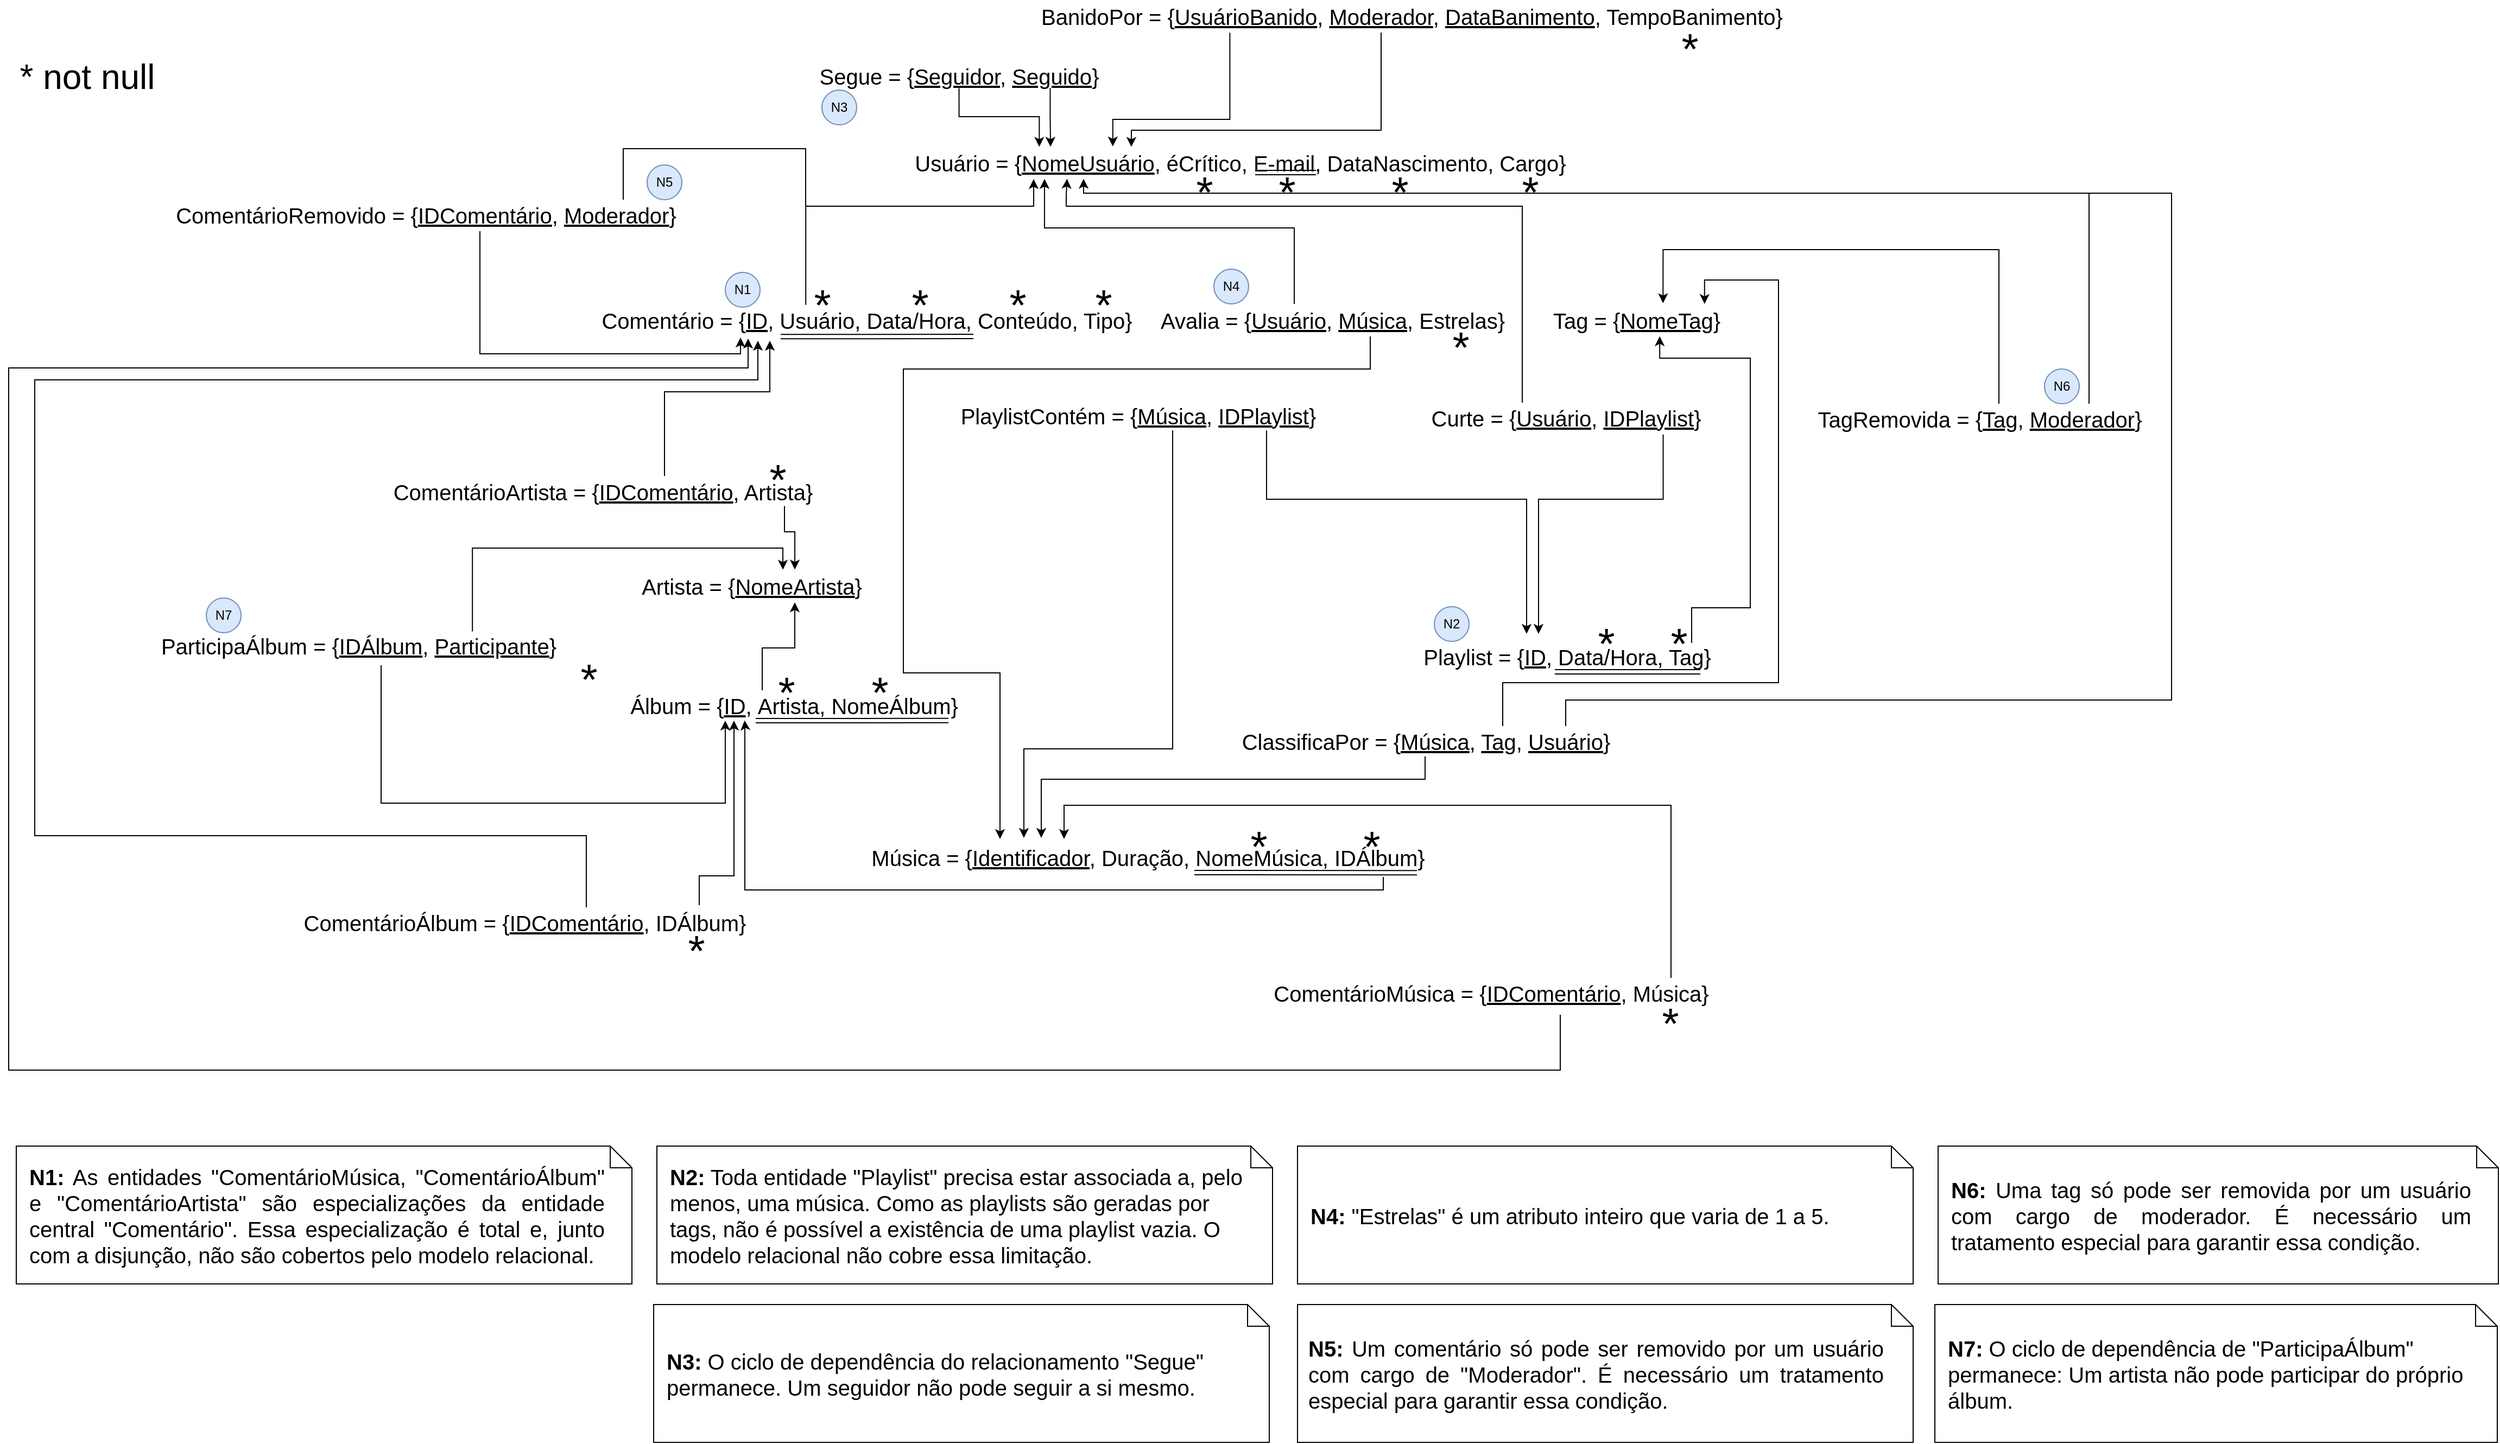 <mxfile version="20.0.1" type="device"><diagram id="uBIwDoEW6npyJiQwNYyA" name="Page-1"><mxGraphModel dx="1254" dy="239" grid="0" gridSize="10" guides="1" tooltips="1" connect="1" arrows="1" fold="1" page="1" pageScale="1" pageWidth="827" pageHeight="1169" math="0" shadow="0"><root><mxCell id="0"/><mxCell id="1" parent="0"/><mxCell id="7VjOKIPXhmHWfeDFrpkA-3" style="edgeStyle=orthogonalEdgeStyle;rounded=0;orthogonalLoop=1;jettySize=auto;html=1;entryX=0.197;entryY=0.007;entryDx=0;entryDy=0;entryPerimeter=0;fontSize=20;exitX=0.501;exitY=1.06;exitDx=0;exitDy=0;exitPerimeter=0;" parent="1" source="7VjOKIPXhmHWfeDFrpkA-1" target="7VjOKIPXhmHWfeDFrpkA-2" edge="1"><mxGeometry relative="1" as="geometry"/></mxCell><mxCell id="7VjOKIPXhmHWfeDFrpkA-4" style="edgeStyle=orthogonalEdgeStyle;rounded=0;orthogonalLoop=1;jettySize=auto;html=1;entryX=0.214;entryY=0.007;entryDx=0;entryDy=0;entryPerimeter=0;fontSize=20;exitX=0.812;exitY=1.059;exitDx=0;exitDy=0;exitPerimeter=0;" parent="1" source="7VjOKIPXhmHWfeDFrpkA-1" target="7VjOKIPXhmHWfeDFrpkA-2" edge="1"><mxGeometry relative="1" as="geometry"/></mxCell><mxCell id="7VjOKIPXhmHWfeDFrpkA-1" value="&lt;font style=&quot;font-size: 20px;&quot;&gt;Segue = {&lt;u&gt;Seguidor&lt;/u&gt;, &lt;u&gt;Seguido&lt;/u&gt;}&lt;/font&gt;" style="text;html=1;align=center;verticalAlign=middle;resizable=0;points=[];autosize=1;strokeColor=none;fillColor=none;" parent="1" vertex="1"><mxGeometry x="6" y="120" width="270" height="20" as="geometry"/></mxCell><mxCell id="7VjOKIPXhmHWfeDFrpkA-2" value="&lt;div&gt;Usuário = {&lt;u&gt;NomeUsuário&lt;/u&gt;, éCrítico, E-mail, DataNascimento, Cargo}&lt;/div&gt;" style="text;html=1;align=center;verticalAlign=middle;resizable=0;points=[];autosize=1;strokeColor=none;fillColor=none;fontSize=20;" parent="1" vertex="1"><mxGeometry x="95" y="195" width="610" height="30" as="geometry"/></mxCell><mxCell id="7VjOKIPXhmHWfeDFrpkA-5" value="" style="endArrow=none;html=1;rounded=0;fontSize=20;shape=link;" parent="1" edge="1"><mxGeometry width="50" height="50" relative="1" as="geometry"><mxPoint x="414" y="219" as="sourcePoint"/><mxPoint x="470" y="219" as="targetPoint"/></mxGeometry></mxCell><mxCell id="7VjOKIPXhmHWfeDFrpkA-11" style="edgeStyle=orthogonalEdgeStyle;rounded=0;orthogonalLoop=1;jettySize=auto;html=1;fontSize=20;exitX=0.261;exitY=1.005;exitDx=0;exitDy=0;exitPerimeter=0;entryX=0.308;entryY=-0.003;entryDx=0;entryDy=0;entryPerimeter=0;" parent="1" source="7VjOKIPXhmHWfeDFrpkA-10" target="7VjOKIPXhmHWfeDFrpkA-2" edge="1"><mxGeometry relative="1" as="geometry"><mxPoint x="283" y="180" as="targetPoint"/><mxPoint x="390" y="95" as="sourcePoint"/><Array as="points"><mxPoint x="391" y="170"/><mxPoint x="283" y="170"/></Array></mxGeometry></mxCell><mxCell id="7VjOKIPXhmHWfeDFrpkA-12" style="edgeStyle=orthogonalEdgeStyle;rounded=0;orthogonalLoop=1;jettySize=auto;html=1;fontSize=20;exitX=0.46;exitY=0.998;exitDx=0;exitDy=0;exitPerimeter=0;entryX=0.336;entryY=0.01;entryDx=0;entryDy=0;entryPerimeter=0;" parent="1" source="7VjOKIPXhmHWfeDFrpkA-10" target="7VjOKIPXhmHWfeDFrpkA-2" edge="1"><mxGeometry relative="1" as="geometry"><mxPoint x="468.286" y="141.286" as="targetPoint"/><Array as="points"><mxPoint x="530" y="180"/><mxPoint x="300" y="180"/></Array></mxGeometry></mxCell><mxCell id="7VjOKIPXhmHWfeDFrpkA-10" value="BanidoPor = {&lt;u&gt;UsuárioBanido&lt;/u&gt;, &lt;u&gt;Moderador&lt;/u&gt;, &lt;u&gt;DataBanimento&lt;/u&gt;, TempoBanimento}" style="text;html=1;align=center;verticalAlign=middle;resizable=0;points=[];autosize=1;strokeColor=none;fillColor=none;fontSize=20;" parent="1" vertex="1"><mxGeometry x="208" y="60" width="700" height="30" as="geometry"/></mxCell><mxCell id="7VjOKIPXhmHWfeDFrpkA-14" value="" style="edgeStyle=orthogonalEdgeStyle;rounded=0;orthogonalLoop=1;jettySize=auto;html=1;fontSize=20;exitX=0.389;exitY=-0.006;exitDx=0;exitDy=0;exitPerimeter=0;strokeColor=#000000;fillColor=#000000;" parent="1" source="7VjOKIPXhmHWfeDFrpkA-13" target="7VjOKIPXhmHWfeDFrpkA-2" edge="1"><mxGeometry relative="1" as="geometry"><Array as="points"><mxPoint y="250"/><mxPoint x="210" y="250"/></Array></mxGeometry></mxCell><mxCell id="7VjOKIPXhmHWfeDFrpkA-13" value="Comentário = {&lt;u&gt;ID&lt;/u&gt;,&amp;nbsp;Usuário, Data/Hora, Conteúdo, Tipo}" style="text;html=1;align=center;verticalAlign=middle;resizable=0;points=[];autosize=1;strokeColor=none;fillColor=none;fontSize=20;" parent="1" vertex="1"><mxGeometry x="-194" y="341" width="499" height="28" as="geometry"/></mxCell><mxCell id="7VjOKIPXhmHWfeDFrpkA-16" value="" style="edgeStyle=orthogonalEdgeStyle;rounded=0;orthogonalLoop=1;jettySize=auto;html=1;fontSize=20;entryX=0.206;entryY=0.998;entryDx=0;entryDy=0;entryPerimeter=0;" parent="1" source="7VjOKIPXhmHWfeDFrpkA-15" target="7VjOKIPXhmHWfeDFrpkA-2" edge="1"><mxGeometry relative="1" as="geometry"><Array as="points"><mxPoint x="450" y="270"/><mxPoint x="220" y="270"/><mxPoint x="220" y="225"/></Array></mxGeometry></mxCell><mxCell id="7VjOKIPXhmHWfeDFrpkA-48" style="edgeStyle=orthogonalEdgeStyle;rounded=0;orthogonalLoop=1;jettySize=auto;html=1;fontSize=20;strokeColor=#000000;fillColor=#000000;" parent="1" source="7VjOKIPXhmHWfeDFrpkA-15" edge="1"><mxGeometry relative="1" as="geometry"><mxPoint x="179" y="833" as="targetPoint"/><Array as="points"><mxPoint x="520" y="400"/><mxPoint x="90" y="400"/><mxPoint x="90" y="680"/><mxPoint x="179" y="680"/><mxPoint x="179" y="823"/></Array></mxGeometry></mxCell><mxCell id="7VjOKIPXhmHWfeDFrpkA-15" value="Avalia = {&lt;u&gt;Usuário&lt;/u&gt;, &lt;u&gt;Música&lt;/u&gt;, Estrelas}" style="text;html=1;align=center;verticalAlign=middle;resizable=0;points=[];autosize=1;strokeColor=none;fillColor=none;fontSize=20;" parent="1" vertex="1"><mxGeometry x="320" y="340" width="330" height="30" as="geometry"/></mxCell><mxCell id="7VjOKIPXhmHWfeDFrpkA-18" value="Tag = {&lt;u&gt;NomeTag&lt;/u&gt;}" style="text;html=1;align=center;verticalAlign=middle;resizable=0;points=[];autosize=1;strokeColor=none;fillColor=none;fontSize=20;" parent="1" vertex="1"><mxGeometry x="680" y="340" width="170" height="30" as="geometry"/></mxCell><mxCell id="7VjOKIPXhmHWfeDFrpkA-33" value="" style="edgeStyle=orthogonalEdgeStyle;rounded=0;orthogonalLoop=1;jettySize=auto;html=1;fontSize=20;strokeColor=#000000;fillColor=#000000;entryX=0.239;entryY=0.993;entryDx=0;entryDy=0;entryPerimeter=0;" parent="1" source="7VjOKIPXhmHWfeDFrpkA-21" target="7VjOKIPXhmHWfeDFrpkA-2" edge="1"><mxGeometry relative="1" as="geometry"><mxPoint x="530" y="240" as="targetPoint"/><Array as="points"><mxPoint x="660" y="250"/><mxPoint x="240" y="250"/><mxPoint x="240" y="240"/><mxPoint x="241" y="240"/></Array></mxGeometry></mxCell><mxCell id="7VjOKIPXhmHWfeDFrpkA-21" value="Curte = {&lt;u&gt;Usuário&lt;/u&gt;, &lt;u&gt;IDPlaylist&lt;/u&gt;}" style="text;html=1;align=center;verticalAlign=middle;resizable=0;points=[];autosize=1;strokeColor=none;fillColor=none;fontSize=20;" parent="1" vertex="1"><mxGeometry x="571" y="431" width="258" height="28" as="geometry"/></mxCell><mxCell id="7VjOKIPXhmHWfeDFrpkA-23" value="" style="edgeStyle=orthogonalEdgeStyle;rounded=0;orthogonalLoop=1;jettySize=auto;html=1;fontSize=20;strokeColor=#000000;fillColor=#000000;entryX=0.627;entryY=0.995;entryDx=0;entryDy=0;entryPerimeter=0;exitX=0.92;exitY=0.049;exitDx=0;exitDy=0;exitPerimeter=0;" parent="1" source="7VjOKIPXhmHWfeDFrpkA-22" target="7VjOKIPXhmHWfeDFrpkA-18" edge="1"><mxGeometry relative="1" as="geometry"><mxPoint x="780" y="370" as="targetPoint"/><Array as="points"><mxPoint x="816" y="620"/><mxPoint x="870" y="620"/><mxPoint x="870" y="390"/><mxPoint x="787" y="390"/></Array></mxGeometry></mxCell><mxCell id="7VjOKIPXhmHWfeDFrpkA-22" value="Playlist = {&lt;u&gt;ID&lt;/u&gt;, Data/Hora, Tag}" style="text;html=1;align=center;verticalAlign=middle;resizable=0;points=[];autosize=1;strokeColor=none;fillColor=none;fontSize=20;" parent="1" vertex="1"><mxGeometry x="563" y="651" width="275" height="28" as="geometry"/></mxCell><mxCell id="7VjOKIPXhmHWfeDFrpkA-29" style="edgeStyle=orthogonalEdgeStyle;rounded=0;orthogonalLoop=1;jettySize=auto;html=1;exitX=0.848;exitY=1.048;exitDx=0;exitDy=0;exitPerimeter=0;fontSize=20;strokeColor=#000000;fillColor=#000000;" parent="1" source="7VjOKIPXhmHWfeDFrpkA-21" edge="1"><mxGeometry relative="1" as="geometry"><mxPoint x="790" y="465.5" as="sourcePoint"/><mxPoint x="675" y="644" as="targetPoint"/><Array as="points"><mxPoint x="790" y="520"/><mxPoint x="675" y="520"/><mxPoint x="675" y="642"/></Array></mxGeometry></mxCell><mxCell id="7VjOKIPXhmHWfeDFrpkA-49" style="edgeStyle=orthogonalEdgeStyle;rounded=0;orthogonalLoop=1;jettySize=auto;html=1;fontSize=20;strokeColor=#000000;fillColor=#000000;" parent="1" source="7VjOKIPXhmHWfeDFrpkA-34" edge="1"><mxGeometry relative="1" as="geometry"><Array as="points"><mxPoint x="338" y="750"/><mxPoint x="201" y="750"/></Array><mxPoint x="201" y="832" as="targetPoint"/></mxGeometry></mxCell><mxCell id="7VjOKIPXhmHWfeDFrpkA-34" value="PlaylistContém = {&lt;u&gt;Música,&lt;/u&gt;&amp;nbsp;&lt;u&gt;IDPlaylist&lt;/u&gt;}" style="text;html=1;align=center;verticalAlign=middle;resizable=0;points=[];autosize=1;strokeColor=none;fillColor=none;fontSize=20;" parent="1" vertex="1"><mxGeometry x="137" y="428.5" width="337" height="28" as="geometry"/></mxCell><mxCell id="7VjOKIPXhmHWfeDFrpkA-36" style="edgeStyle=orthogonalEdgeStyle;rounded=0;orthogonalLoop=1;jettySize=auto;html=1;fontSize=20;strokeColor=#000000;fillColor=#000000;exitX=0.853;exitY=1.003;exitDx=0;exitDy=0;exitPerimeter=0;" parent="1" source="7VjOKIPXhmHWfeDFrpkA-34" edge="1"><mxGeometry relative="1" as="geometry"><Array as="points"><mxPoint x="424" y="520"/><mxPoint x="664" y="520"/><mxPoint x="664" y="644"/></Array><mxPoint x="425" y="462.5" as="sourcePoint"/><mxPoint x="664" y="644" as="targetPoint"/></mxGeometry></mxCell><mxCell id="7VjOKIPXhmHWfeDFrpkA-37" value="Artista = {&lt;u&gt;NomeArtista&lt;/u&gt;}" style="text;html=1;align=center;verticalAlign=middle;resizable=0;points=[];autosize=1;strokeColor=none;fillColor=none;fontSize=20;" parent="1" vertex="1"><mxGeometry x="-160" y="585" width="220" height="30" as="geometry"/></mxCell><mxCell id="7VjOKIPXhmHWfeDFrpkA-40" style="edgeStyle=orthogonalEdgeStyle;rounded=0;orthogonalLoop=1;jettySize=auto;html=1;fontSize=20;strokeColor=#000000;fillColor=#000000;" parent="1" source="7VjOKIPXhmHWfeDFrpkA-38" target="7VjOKIPXhmHWfeDFrpkA-37" edge="1"><mxGeometry relative="1" as="geometry"><Array as="points"><mxPoint x="-40" y="657"/><mxPoint x="-10" y="657"/></Array></mxGeometry></mxCell><mxCell id="7VjOKIPXhmHWfeDFrpkA-38" value="Álbum = {&lt;u&gt;ID&lt;/u&gt;,&amp;nbsp;Artista, NomeÁlbum}" style="text;html=1;align=center;verticalAlign=middle;resizable=0;points=[];autosize=1;strokeColor=none;fillColor=none;fontSize=20;" parent="1" vertex="1"><mxGeometry x="-167" y="696" width="311" height="28" as="geometry"/></mxCell><mxCell id="7VjOKIPXhmHWfeDFrpkA-41" value="Música = {&lt;u&gt;Identificador,&lt;/u&gt; Duração, NomeMúsica, IDÁlbum}" style="text;html=1;align=center;verticalAlign=middle;resizable=0;points=[];autosize=1;strokeColor=none;fillColor=none;fontSize=20;" parent="1" vertex="1"><mxGeometry x="55" y="836" width="520" height="28" as="geometry"/></mxCell><mxCell id="7VjOKIPXhmHWfeDFrpkA-44" style="edgeStyle=orthogonalEdgeStyle;rounded=0;orthogonalLoop=1;jettySize=auto;html=1;fontSize=20;strokeColor=#000000;fillColor=#000000;entryX=0.356;entryY=0.994;entryDx=0;entryDy=0;entryPerimeter=0;" parent="1" target="7VjOKIPXhmHWfeDFrpkA-38" edge="1"><mxGeometry relative="1" as="geometry"><Array as="points"><mxPoint x="532" y="880"/><mxPoint x="-56" y="880"/><mxPoint x="-56" y="727"/><mxPoint x="-56" y="727"/></Array><mxPoint x="532" y="868" as="sourcePoint"/><mxPoint x="-56" y="726" as="targetPoint"/></mxGeometry></mxCell><mxCell id="7VjOKIPXhmHWfeDFrpkA-45" value="" style="endArrow=none;html=1;rounded=0;fontSize=20;shape=link;entryX=0.977;entryY=1.005;entryDx=0;entryDy=0;entryPerimeter=0;" parent="1" edge="1" target="7VjOKIPXhmHWfeDFrpkA-41"><mxGeometry width="50" height="50" relative="1" as="geometry"><mxPoint x="358" y="864" as="sourcePoint"/><mxPoint x="515" y="864" as="targetPoint"/></mxGeometry></mxCell><mxCell id="7VjOKIPXhmHWfeDFrpkA-61" style="edgeStyle=elbowEdgeStyle;rounded=0;orthogonalLoop=1;jettySize=auto;elbow=vertical;html=1;entryX=0.682;entryY=-0.009;entryDx=0;entryDy=0;entryPerimeter=0;fontSize=20;strokeColor=#000000;fillColor=#000000;exitX=0.923;exitY=0.993;exitDx=0;exitDy=0;exitPerimeter=0;" parent="1" source="7VjOKIPXhmHWfeDFrpkA-50" target="7VjOKIPXhmHWfeDFrpkA-37" edge="1"><mxGeometry relative="1" as="geometry"><Array as="points"><mxPoint y="550"/></Array></mxGeometry></mxCell><mxCell id="7VjOKIPXhmHWfeDFrpkA-50" value="ComentárioArtista = {&lt;u&gt;IDComentário&lt;/u&gt;, Artista}" style="text;html=1;align=center;verticalAlign=middle;resizable=0;points=[];autosize=1;strokeColor=none;fillColor=none;fontSize=20;" parent="1" vertex="1"><mxGeometry x="-385" y="498.5" width="396" height="28" as="geometry"/></mxCell><mxCell id="7VjOKIPXhmHWfeDFrpkA-54" style="rounded=0;orthogonalLoop=1;jettySize=auto;html=1;fontSize=20;strokeColor=#000000;fillColor=#000000;elbow=vertical;edgeStyle=orthogonalEdgeStyle;" parent="1" source="7VjOKIPXhmHWfeDFrpkA-50" edge="1"><mxGeometry relative="1" as="geometry"><mxPoint x="-33" y="374" as="targetPoint"/><Array as="points"><mxPoint x="-130" y="421"/><mxPoint x="-33" y="421"/></Array><mxPoint x="-131" y="500" as="sourcePoint"/></mxGeometry></mxCell><mxCell id="7VjOKIPXhmHWfeDFrpkA-55" value="ComentárioÁlbum = {&lt;u&gt;IDComentário&lt;/u&gt;, IDÁlbum}" style="text;html=1;align=center;verticalAlign=middle;resizable=0;points=[];autosize=1;strokeColor=none;fillColor=none;fontSize=20;" parent="1" vertex="1"><mxGeometry x="-468" y="896" width="417" height="28" as="geometry"/></mxCell><mxCell id="7VjOKIPXhmHWfeDFrpkA-57" style="edgeStyle=orthogonalEdgeStyle;rounded=0;orthogonalLoop=1;jettySize=auto;html=1;fontSize=20;strokeColor=#000000;fillColor=#000000;" parent="1" target="7VjOKIPXhmHWfeDFrpkA-38" edge="1"><mxGeometry relative="1" as="geometry"><mxPoint x="-98" y="894" as="sourcePoint"/><mxPoint x="2.92" y="735.11" as="targetPoint"/><Array as="points"><mxPoint x="-98" y="867"/><mxPoint x="-66" y="867"/></Array></mxGeometry></mxCell><mxCell id="7VjOKIPXhmHWfeDFrpkA-59" style="edgeStyle=orthogonalEdgeStyle;rounded=0;orthogonalLoop=1;jettySize=auto;html=1;fontSize=20;strokeColor=#000000;fillColor=#000000;" parent="1" source="7VjOKIPXhmHWfeDFrpkA-55" edge="1"><mxGeometry relative="1" as="geometry"><mxPoint x="-44" y="374" as="targetPoint"/><Array as="points"><mxPoint x="-202" y="830"/><mxPoint x="-710" y="830"/><mxPoint x="-710" y="410"/><mxPoint x="-44" y="410"/></Array><mxPoint x="-202" y="890" as="sourcePoint"/></mxGeometry></mxCell><mxCell id="7VjOKIPXhmHWfeDFrpkA-66" style="edgeStyle=orthogonalEdgeStyle;rounded=0;orthogonalLoop=1;jettySize=auto;elbow=vertical;html=1;fontSize=20;strokeColor=#000000;fillColor=#000000;exitX=0.781;exitY=0.028;exitDx=0;exitDy=0;exitPerimeter=0;entryX=0.632;entryY=-0.003;entryDx=0;entryDy=0;entryPerimeter=0;" parent="1" source="7VjOKIPXhmHWfeDFrpkA-62" target="7VjOKIPXhmHWfeDFrpkA-37" edge="1"><mxGeometry relative="1" as="geometry"><mxPoint x="-120" y="530.0" as="targetPoint"/><Array as="points"><mxPoint x="-307" y="565"/><mxPoint x="-21" y="565"/></Array></mxGeometry></mxCell><mxCell id="7VjOKIPXhmHWfeDFrpkA-62" value="ParticipaÁlbum = {&lt;u&gt;IDÁlbum&lt;/u&gt;, &lt;u&gt;Participante&lt;/u&gt;}" style="text;html=1;align=center;verticalAlign=middle;resizable=0;points=[];autosize=1;strokeColor=none;fillColor=none;fontSize=20;" parent="1" vertex="1"><mxGeometry x="-599" y="641" width="374" height="28" as="geometry"/></mxCell><mxCell id="7VjOKIPXhmHWfeDFrpkA-65" style="edgeStyle=elbowEdgeStyle;rounded=0;orthogonalLoop=1;jettySize=auto;elbow=vertical;html=1;entryX=0.299;entryY=0.999;entryDx=0;entryDy=0;entryPerimeter=0;fontSize=20;strokeColor=#000000;fillColor=#000000;" parent="1" target="7VjOKIPXhmHWfeDFrpkA-38" edge="1"><mxGeometry relative="1" as="geometry"><Array as="points"><mxPoint x="-200" y="800"/></Array><mxPoint x="-391" y="673" as="sourcePoint"/><mxPoint x="-11.36" y="734.67" as="targetPoint"/></mxGeometry></mxCell><mxCell id="7VjOKIPXhmHWfeDFrpkA-69" style="edgeStyle=orthogonalEdgeStyle;rounded=0;orthogonalLoop=1;jettySize=auto;elbow=vertical;html=1;fontSize=20;strokeColor=#000000;fillColor=#000000;" parent="1" source="7VjOKIPXhmHWfeDFrpkA-68" edge="1"><mxGeometry relative="1" as="geometry"><Array as="points"><mxPoint x="797" y="802"/><mxPoint x="238" y="802"/></Array><mxPoint x="238" y="833" as="targetPoint"/></mxGeometry></mxCell><mxCell id="7VjOKIPXhmHWfeDFrpkA-68" value="ComentárioMúsica = {&lt;u&gt;IDComentário&lt;/u&gt;, Música}" style="text;html=1;align=center;verticalAlign=middle;resizable=0;points=[];autosize=1;strokeColor=none;fillColor=none;fontSize=20;" parent="1" vertex="1"><mxGeometry x="425" y="961" width="411" height="28" as="geometry"/></mxCell><mxCell id="7VjOKIPXhmHWfeDFrpkA-76" style="edgeStyle=orthogonalEdgeStyle;rounded=0;orthogonalLoop=1;jettySize=auto;elbow=vertical;html=1;fontSize=20;strokeColor=#000000;fillColor=#000000;" parent="1" edge="1"><mxGeometry relative="1" as="geometry"><mxPoint x="-53" y="372" as="targetPoint"/><Array as="points"><mxPoint x="695" y="1046"/><mxPoint x="-734" y="1046"/><mxPoint x="-734" y="399"/><mxPoint x="-53" y="399"/><mxPoint x="-53" y="373"/></Array><mxPoint x="695" y="995" as="sourcePoint"/></mxGeometry></mxCell><mxCell id="7VjOKIPXhmHWfeDFrpkA-81" style="edgeStyle=orthogonalEdgeStyle;rounded=0;orthogonalLoop=1;jettySize=auto;html=1;fontSize=20;strokeColor=#000000;fillColor=#000000;elbow=vertical;" parent="1" source="7VjOKIPXhmHWfeDFrpkA-80" edge="1"><mxGeometry relative="1" as="geometry"><mxPoint x="217" y="832" as="targetPoint"/><Array as="points"><mxPoint x="571" y="778"/><mxPoint x="217" y="778"/><mxPoint x="217" y="800"/></Array></mxGeometry></mxCell><mxCell id="7VjOKIPXhmHWfeDFrpkA-82" style="edgeStyle=orthogonalEdgeStyle;rounded=0;orthogonalLoop=1;jettySize=auto;html=1;fontSize=20;strokeColor=#000000;fillColor=#000000;elbow=vertical;entryX=0.87;entryY=0.001;entryDx=0;entryDy=0;entryPerimeter=0;" parent="1" source="7VjOKIPXhmHWfeDFrpkA-80" target="7VjOKIPXhmHWfeDFrpkA-18" edge="1"><mxGeometry relative="1" as="geometry"><mxPoint x="828" y="337" as="targetPoint"/><Array as="points"><mxPoint x="642" y="689"/><mxPoint x="896" y="689"/><mxPoint x="896" y="318"/><mxPoint x="828" y="318"/></Array></mxGeometry></mxCell><mxCell id="7VjOKIPXhmHWfeDFrpkA-85" value="" style="edgeStyle=orthogonalEdgeStyle;rounded=0;jumpStyle=arc;jumpSize=20;orthogonalLoop=1;jettySize=auto;html=1;fontSize=20;strokeColor=#000000;fillColor=#000000;elbow=vertical;entryX=0.264;entryY=0.993;entryDx=0;entryDy=0;entryPerimeter=0;" parent="1" source="7VjOKIPXhmHWfeDFrpkA-80" target="7VjOKIPXhmHWfeDFrpkA-2" edge="1"><mxGeometry relative="1" as="geometry"><Array as="points"><mxPoint x="700" y="705"/><mxPoint x="1258" y="705"/><mxPoint x="1258" y="238"/><mxPoint x="256" y="238"/></Array></mxGeometry></mxCell><mxCell id="7VjOKIPXhmHWfeDFrpkA-80" value="ClassificaPor = {&lt;u&gt;Música&lt;/u&gt;, &lt;u&gt;Tag&lt;/u&gt;, &lt;u&gt;Usuário&lt;/u&gt;}" style="text;html=1;align=center;verticalAlign=middle;resizable=0;points=[];autosize=1;strokeColor=none;fillColor=none;fontSize=20;" parent="1" vertex="1"><mxGeometry x="396" y="729" width="349" height="28" as="geometry"/></mxCell><mxCell id="7VjOKIPXhmHWfeDFrpkA-88" style="edgeStyle=orthogonalEdgeStyle;rounded=0;jumpStyle=arc;jumpSize=20;orthogonalLoop=1;jettySize=auto;html=1;entryX=0.645;entryY=-0.021;entryDx=0;entryDy=0;entryPerimeter=0;fontSize=20;strokeColor=#000000;fillColor=#000000;elbow=vertical;" parent="1" source="7VjOKIPXhmHWfeDFrpkA-87" target="7VjOKIPXhmHWfeDFrpkA-18" edge="1"><mxGeometry relative="1" as="geometry"><Array as="points"><mxPoint x="1099" y="290"/><mxPoint x="790" y="290"/></Array></mxGeometry></mxCell><mxCell id="7VjOKIPXhmHWfeDFrpkA-89" style="edgeStyle=orthogonalEdgeStyle;rounded=0;jumpStyle=arc;jumpSize=20;orthogonalLoop=1;jettySize=auto;html=1;fontSize=20;strokeColor=#000000;fillColor=#000000;elbow=vertical;endArrow=none;endFill=0;" parent="1" source="7VjOKIPXhmHWfeDFrpkA-87" edge="1"><mxGeometry relative="1" as="geometry"><mxPoint x="1182" y="238" as="targetPoint"/><Array as="points"><mxPoint x="1182" y="238"/></Array></mxGeometry></mxCell><mxCell id="7VjOKIPXhmHWfeDFrpkA-87" value="TagRemovida = {&lt;u&gt;Tag&lt;/u&gt;, &lt;u&gt;Moderador&lt;/u&gt;}" style="text;html=1;align=center;verticalAlign=middle;resizable=0;points=[];autosize=1;strokeColor=none;fillColor=none;fontSize=20;" parent="1" vertex="1"><mxGeometry x="927" y="432" width="308" height="28" as="geometry"/></mxCell><mxCell id="7VjOKIPXhmHWfeDFrpkA-93" style="edgeStyle=orthogonalEdgeStyle;rounded=0;jumpStyle=arc;jumpSize=20;orthogonalLoop=1;jettySize=auto;html=1;fontSize=20;startArrow=none;startFill=0;endArrow=none;endFill=0;strokeColor=#000000;fillColor=#000000;elbow=vertical;" parent="1" source="7VjOKIPXhmHWfeDFrpkA-90" edge="1"><mxGeometry relative="1" as="geometry"><mxPoint y="250" as="targetPoint"/><Array as="points"><mxPoint x="-168" y="197"/><mxPoint y="197"/></Array></mxGeometry></mxCell><mxCell id="7VjOKIPXhmHWfeDFrpkA-90" value="ComentárioRemovido = {&lt;u&gt;IDComentário&lt;/u&gt;, &lt;u&gt;Moderador&lt;/u&gt;}" style="text;html=1;align=center;verticalAlign=middle;resizable=0;points=[];autosize=1;strokeColor=none;fillColor=none;fontSize=20;" parent="1" vertex="1"><mxGeometry x="-586" y="244" width="471" height="28" as="geometry"/></mxCell><mxCell id="7VjOKIPXhmHWfeDFrpkA-92" style="edgeStyle=orthogonalEdgeStyle;rounded=0;jumpStyle=arc;jumpSize=20;orthogonalLoop=1;jettySize=auto;html=1;fontSize=20;endArrow=classic;endFill=1;strokeColor=#000000;fillColor=#000000;elbow=vertical;startArrow=none;startFill=0;" parent="1" edge="1"><mxGeometry relative="1" as="geometry"><Array as="points"><mxPoint x="-300" y="386"/><mxPoint x="-60" y="386"/><mxPoint x="-60" y="372"/></Array><mxPoint x="-300" y="273" as="sourcePoint"/><mxPoint x="-60" y="371" as="targetPoint"/></mxGeometry></mxCell><mxCell id="7VjOKIPXhmHWfeDFrpkA-97" value="&lt;font style=&quot;font-size: 40px;&quot;&gt;*&lt;/font&gt;" style="text;html=1;align=center;verticalAlign=middle;resizable=0;points=[];autosize=1;strokeColor=none;fillColor=none;fontSize=20;" parent="1" vertex="1"><mxGeometry x="801" y="87" width="26" height="33" as="geometry"/></mxCell><mxCell id="7VjOKIPXhmHWfeDFrpkA-98" value="&lt;font style=&quot;font-size: 40px;&quot;&gt;*&lt;/font&gt;" style="text;html=1;align=center;verticalAlign=middle;resizable=0;points=[];autosize=1;strokeColor=none;fillColor=none;fontSize=20;" parent="1" vertex="1"><mxGeometry x="534" y="219" width="26" height="33" as="geometry"/></mxCell><mxCell id="7VjOKIPXhmHWfeDFrpkA-99" value="&lt;font style=&quot;font-size: 40px;&quot;&gt;*&lt;/font&gt;" style="text;html=1;align=center;verticalAlign=middle;resizable=0;points=[];autosize=1;strokeColor=none;fillColor=none;fontSize=20;" parent="1" vertex="1"><mxGeometry x="654" y="219" width="26" height="33" as="geometry"/></mxCell><mxCell id="7VjOKIPXhmHWfeDFrpkA-100" value="&lt;font style=&quot;font-size: 40px;&quot;&gt;*&lt;/font&gt;" style="text;html=1;align=center;verticalAlign=middle;resizable=0;points=[];autosize=1;strokeColor=none;fillColor=none;fontSize=20;" parent="1" vertex="1"><mxGeometry x="354" y="219" width="26" height="33" as="geometry"/></mxCell><mxCell id="7VjOKIPXhmHWfeDFrpkA-103" value="&lt;font style=&quot;font-size: 40px;&quot;&gt;*&lt;/font&gt;" style="text;html=1;align=center;verticalAlign=middle;resizable=0;points=[];autosize=1;strokeColor=none;fillColor=none;fontSize=20;" parent="1" vertex="1"><mxGeometry x="182" y="323" width="26" height="33" as="geometry"/></mxCell><mxCell id="7VjOKIPXhmHWfeDFrpkA-104" value="&lt;font style=&quot;font-size: 40px;&quot;&gt;*&lt;/font&gt;" style="text;html=1;align=center;verticalAlign=middle;resizable=0;points=[];autosize=1;strokeColor=none;fillColor=none;fontSize=20;" parent="1" vertex="1"><mxGeometry x="261" y="323" width="26" height="33" as="geometry"/></mxCell><mxCell id="7VjOKIPXhmHWfeDFrpkA-105" value="&lt;font style=&quot;font-size: 40px;&quot;&gt;*&lt;/font&gt;" style="text;html=1;align=center;verticalAlign=middle;resizable=0;points=[];autosize=1;strokeColor=none;fillColor=none;fontSize=20;" parent="1" vertex="1"><mxGeometry x="590" y="362" width="26" height="33" as="geometry"/></mxCell><mxCell id="7VjOKIPXhmHWfeDFrpkA-107" value="&lt;font style=&quot;font-size: 40px;&quot;&gt;*&lt;/font&gt;" style="text;html=1;align=center;verticalAlign=middle;resizable=0;points=[];autosize=1;strokeColor=none;fillColor=none;fontSize=20;" parent="1" vertex="1"><mxGeometry x="-39" y="484" width="26" height="33" as="geometry"/></mxCell><mxCell id="7VjOKIPXhmHWfeDFrpkA-108" value="&lt;font style=&quot;font-size: 40px;&quot;&gt;*&lt;/font&gt;" style="text;html=1;align=center;verticalAlign=middle;resizable=0;points=[];autosize=1;strokeColor=none;fillColor=none;fontSize=20;" parent="1" vertex="1"><mxGeometry x="-213" y="668" width="26" height="33" as="geometry"/></mxCell><mxCell id="7VjOKIPXhmHWfeDFrpkA-109" value="&lt;font style=&quot;font-size: 40px;&quot;&gt;*&lt;/font&gt;" style="text;html=1;align=center;verticalAlign=middle;resizable=0;points=[];autosize=1;strokeColor=none;fillColor=none;fontSize=20;" parent="1" vertex="1"><mxGeometry x="-114" y="918" width="26" height="33" as="geometry"/></mxCell><mxCell id="7VjOKIPXhmHWfeDFrpkA-111" value="&lt;font style=&quot;font-size: 40px;&quot;&gt;*&lt;/font&gt;" style="text;html=1;align=center;verticalAlign=middle;resizable=0;points=[];autosize=1;strokeColor=none;fillColor=none;fontSize=20;" parent="1" vertex="1"><mxGeometry x="783" y="985" width="26" height="33" as="geometry"/></mxCell><mxCell id="7VjOKIPXhmHWfeDFrpkA-114" value="&lt;font style=&quot;font-size: 32px;&quot;&gt;* not null&lt;br&gt;&lt;/font&gt;" style="text;html=1;align=center;verticalAlign=middle;resizable=0;points=[];autosize=1;strokeColor=none;fillColor=none;fontSize=60;" parent="1" vertex="1"><mxGeometry x="-729" y="80" width="134" height="82" as="geometry"/></mxCell><mxCell id="KSuzK54IjEUhlApShDBi-1" value="N1" style="ellipse;whiteSpace=wrap;html=1;fillColor=#dae8fc;strokeColor=#6c8ebf;" parent="1" vertex="1"><mxGeometry x="-74" y="311" width="32" height="32" as="geometry"/></mxCell><mxCell id="KSuzK54IjEUhlApShDBi-3" value="N3" style="ellipse;whiteSpace=wrap;html=1;fillColor=#dae8fc;strokeColor=#6c8ebf;" parent="1" vertex="1"><mxGeometry x="15" y="143" width="32" height="32" as="geometry"/></mxCell><mxCell id="KSuzK54IjEUhlApShDBi-4" value="N2" style="ellipse;whiteSpace=wrap;html=1;fillColor=#dae8fc;strokeColor=#6c8ebf;" parent="1" vertex="1"><mxGeometry x="579" y="619" width="32" height="32" as="geometry"/></mxCell><mxCell id="KSuzK54IjEUhlApShDBi-5" value="N4" style="ellipse;whiteSpace=wrap;html=1;fillColor=#dae8fc;strokeColor=#6c8ebf;" parent="1" vertex="1"><mxGeometry x="376" y="308" width="32" height="32" as="geometry"/></mxCell><mxCell id="KSuzK54IjEUhlApShDBi-6" value="N5" style="ellipse;whiteSpace=wrap;html=1;fillColor=#dae8fc;strokeColor=#6c8ebf;" parent="1" vertex="1"><mxGeometry x="-146" y="212" width="32" height="32" as="geometry"/></mxCell><mxCell id="KSuzK54IjEUhlApShDBi-7" value="N6" style="ellipse;whiteSpace=wrap;html=1;fillColor=#dae8fc;strokeColor=#6c8ebf;" parent="1" vertex="1"><mxGeometry x="1141" y="400" width="32" height="32" as="geometry"/></mxCell><mxCell id="KSuzK54IjEUhlApShDBi-8" value="N7" style="ellipse;whiteSpace=wrap;html=1;fillColor=#dae8fc;strokeColor=#6c8ebf;" parent="1" vertex="1"><mxGeometry x="-552" y="611" width="32" height="32" as="geometry"/></mxCell><mxCell id="KSuzK54IjEUhlApShDBi-12" value="&lt;div align=&quot;justify&quot;&gt;&lt;b&gt;N1:&lt;/b&gt; As entidades &quot;ComentárioMúsica, &quot;ComentárioÁlbum&quot; e &quot;ComentárioArtista&quot; são especializações da entidade central &quot;Comentário&quot;. Essa especialização é total e, junto com a disjunção, não são cobertos pelo modelo relacional.&lt;/div&gt;" style="shape=note;size=20;whiteSpace=wrap;html=1;fontSize=20;align=left;spacingLeft=10;spacingRight=25;" parent="1" vertex="1"><mxGeometry x="-727" y="1116" width="567" height="127" as="geometry"/></mxCell><mxCell id="KSuzK54IjEUhlApShDBi-14" value="&lt;b&gt;N2:&lt;/b&gt; Toda entidade &quot;Playlist&quot; precisa estar associada a, pelo menos, uma música. Como as playlists são geradas por tags, não é possível a existência de uma playlist vazia. O modelo relacional não cobre essa limitação." style="shape=note;size=20;whiteSpace=wrap;html=1;fontSize=20;align=left;spacingLeft=10;spacingRight=25;" parent="1" vertex="1"><mxGeometry x="-137" y="1116" width="567" height="127" as="geometry"/></mxCell><mxCell id="KSuzK54IjEUhlApShDBi-15" value="&lt;b&gt;N3: &lt;/b&gt;O ciclo de dependência do relacionamento &quot;Segue&quot; permanece. Um seguidor não pode seguir a si mesmo.&lt;br&gt;&lt;b&gt;&lt;/b&gt;" style="shape=note;size=20;whiteSpace=wrap;html=1;fontSize=20;align=left;spacingLeft=10;spacingRight=25;" parent="1" vertex="1"><mxGeometry x="-140" y="1262" width="567" height="127" as="geometry"/></mxCell><mxCell id="KSuzK54IjEUhlApShDBi-16" value="&lt;b&gt;N4: &lt;/b&gt;&quot;Estrelas&quot; é um atributo inteiro que varia de 1 a 5.&lt;br&gt;&lt;b&gt;&lt;/b&gt;" style="shape=note;size=20;whiteSpace=wrap;html=1;fontSize=20;align=left;spacingLeft=10;spacingRight=25;" parent="1" vertex="1"><mxGeometry x="453" y="1116" width="567" height="127" as="geometry"/></mxCell><mxCell id="KSuzK54IjEUhlApShDBi-17" value="&lt;div align=&quot;justify&quot;&gt;&lt;b&gt;N5:&lt;/b&gt; Um comentário só pode ser removido por um usuário com cargo de &quot;Moderador&quot;. É necessário um tratamento especial para garantir essa condição.&lt;br&gt;&lt;/div&gt;" style="shape=note;size=20;whiteSpace=wrap;html=1;fontSize=20;align=right;spacingLeft=10;spacingRight=25;" parent="1" vertex="1"><mxGeometry x="453" y="1262" width="567" height="127" as="geometry"/></mxCell><mxCell id="KSuzK54IjEUhlApShDBi-18" value="&lt;div align=&quot;justify&quot;&gt;&lt;b&gt;N6: &lt;/b&gt;Uma tag só pode ser removida por um usuário com cargo de moderador. É necessário um tratamento especial para garantir essa condição.&lt;br&gt;&lt;/div&gt;" style="shape=note;size=20;whiteSpace=wrap;html=1;fontSize=20;align=left;spacingLeft=10;spacingRight=25;" parent="1" vertex="1"><mxGeometry x="1043" y="1116" width="516" height="127" as="geometry"/></mxCell><mxCell id="KSuzK54IjEUhlApShDBi-19" value="&lt;b&gt;N7: &lt;/b&gt;O ciclo de dependência de &quot;ParticipaÁlbum&quot; permanece: Um artista não pode participar do próprio álbum.&lt;br&gt;&lt;b&gt;&lt;/b&gt;" style="shape=note;size=20;whiteSpace=wrap;html=1;fontSize=20;align=left;spacingLeft=10;spacingRight=25;" parent="1" vertex="1"><mxGeometry x="1040" y="1262" width="518" height="127" as="geometry"/></mxCell><mxCell id="KSuzK54IjEUhlApShDBi-20" value="&lt;font style=&quot;font-size: 40px;&quot;&gt;*&lt;/font&gt;" style="text;html=1;align=center;verticalAlign=middle;resizable=0;points=[];autosize=1;strokeColor=none;fillColor=none;fontSize=20;" parent="1" vertex="1"><mxGeometry x="404" y="822" width="26" height="33" as="geometry"/></mxCell><mxCell id="KSuzK54IjEUhlApShDBi-21" value="&lt;font style=&quot;font-size: 40px;&quot;&gt;*&lt;/font&gt;" style="text;html=1;align=center;verticalAlign=middle;resizable=0;points=[];autosize=1;strokeColor=none;fillColor=none;fontSize=20;" parent="1" vertex="1"><mxGeometry x="508" y="822" width="26" height="33" as="geometry"/></mxCell><mxCell id="KSuzK54IjEUhlApShDBi-23" value="&lt;font style=&quot;font-size: 40px;&quot;&gt;*&lt;/font&gt;" style="text;html=1;align=center;verticalAlign=middle;resizable=0;points=[];autosize=1;strokeColor=none;fillColor=none;fontSize=20;" parent="1" vertex="1"><mxGeometry x="430" y="219" width="26" height="33" as="geometry"/></mxCell><mxCell id="zXydR1J11-hJq6GIqdu3-1" value="" style="endArrow=none;html=1;rounded=0;fontSize=20;shape=link;entryX=0.944;entryY=0.996;entryDx=0;entryDy=0;entryPerimeter=0;" edge="1" parent="1"><mxGeometry width="50" height="50" relative="1" as="geometry"><mxPoint x="-46" y="724" as="sourcePoint"/><mxPoint x="131.584" y="723.888" as="targetPoint"/><Array as="points"><mxPoint x="42" y="724"/></Array></mxGeometry></mxCell><mxCell id="zXydR1J11-hJq6GIqdu3-2" value="&lt;font style=&quot;font-size: 40px;&quot;&gt;*&lt;/font&gt;" style="text;html=1;align=center;verticalAlign=middle;resizable=0;points=[];autosize=1;strokeColor=none;fillColor=none;fontSize=20;" vertex="1" parent="1"><mxGeometry x="-31" y="680" width="26" height="33" as="geometry"/></mxCell><mxCell id="zXydR1J11-hJq6GIqdu3-3" value="&lt;font style=&quot;font-size: 40px;&quot;&gt;*&lt;/font&gt;" style="text;html=1;align=center;verticalAlign=middle;resizable=0;points=[];autosize=1;strokeColor=none;fillColor=none;fontSize=20;" vertex="1" parent="1"><mxGeometry x="55" y="680" width="26" height="33" as="geometry"/></mxCell><mxCell id="zXydR1J11-hJq6GIqdu3-4" value="" style="endArrow=none;html=1;rounded=0;fontSize=20;shape=link;entryX=0.944;entryY=0.996;entryDx=0;entryDy=0;entryPerimeter=0;" edge="1" parent="1"><mxGeometry width="50" height="50" relative="1" as="geometry"><mxPoint x="-23" y="370.11" as="sourcePoint"/><mxPoint x="154.584" y="369.998" as="targetPoint"/><Array as="points"><mxPoint x="65" y="370.11"/></Array></mxGeometry></mxCell><mxCell id="zXydR1J11-hJq6GIqdu3-5" value="&lt;font style=&quot;font-size: 40px;&quot;&gt;*&lt;/font&gt;" style="text;html=1;align=center;verticalAlign=middle;resizable=0;points=[];autosize=1;strokeColor=none;fillColor=none;fontSize=20;" vertex="1" parent="1"><mxGeometry x="2" y="323" width="26" height="33" as="geometry"/></mxCell><mxCell id="zXydR1J11-hJq6GIqdu3-6" value="&lt;font style=&quot;font-size: 40px;&quot;&gt;*&lt;/font&gt;" style="text;html=1;align=center;verticalAlign=middle;resizable=0;points=[];autosize=1;strokeColor=none;fillColor=none;fontSize=20;" vertex="1" parent="1"><mxGeometry x="92" y="323" width="26" height="33" as="geometry"/></mxCell><mxCell id="zXydR1J11-hJq6GIqdu3-8" value="" style="endArrow=none;html=1;rounded=0;fontSize=20;shape=link;" edge="1" parent="1"><mxGeometry width="50" height="50" relative="1" as="geometry"><mxPoint x="690" y="679" as="sourcePoint"/><mxPoint x="824" y="679" as="targetPoint"/></mxGeometry></mxCell><mxCell id="zXydR1J11-hJq6GIqdu3-9" value="&lt;font style=&quot;font-size: 40px;&quot;&gt;*&lt;/font&gt;" style="text;html=1;align=center;verticalAlign=middle;resizable=0;points=[];autosize=1;strokeColor=none;fillColor=none;fontSize=20;" vertex="1" parent="1"><mxGeometry x="723.5" y="635" width="26" height="33" as="geometry"/></mxCell><mxCell id="zXydR1J11-hJq6GIqdu3-10" value="&lt;font style=&quot;font-size: 40px;&quot;&gt;*&lt;/font&gt;" style="text;html=1;align=center;verticalAlign=middle;resizable=0;points=[];autosize=1;strokeColor=none;fillColor=none;fontSize=20;" vertex="1" parent="1"><mxGeometry x="791" y="635" width="26" height="33" as="geometry"/></mxCell></root></mxGraphModel></diagram></mxfile>